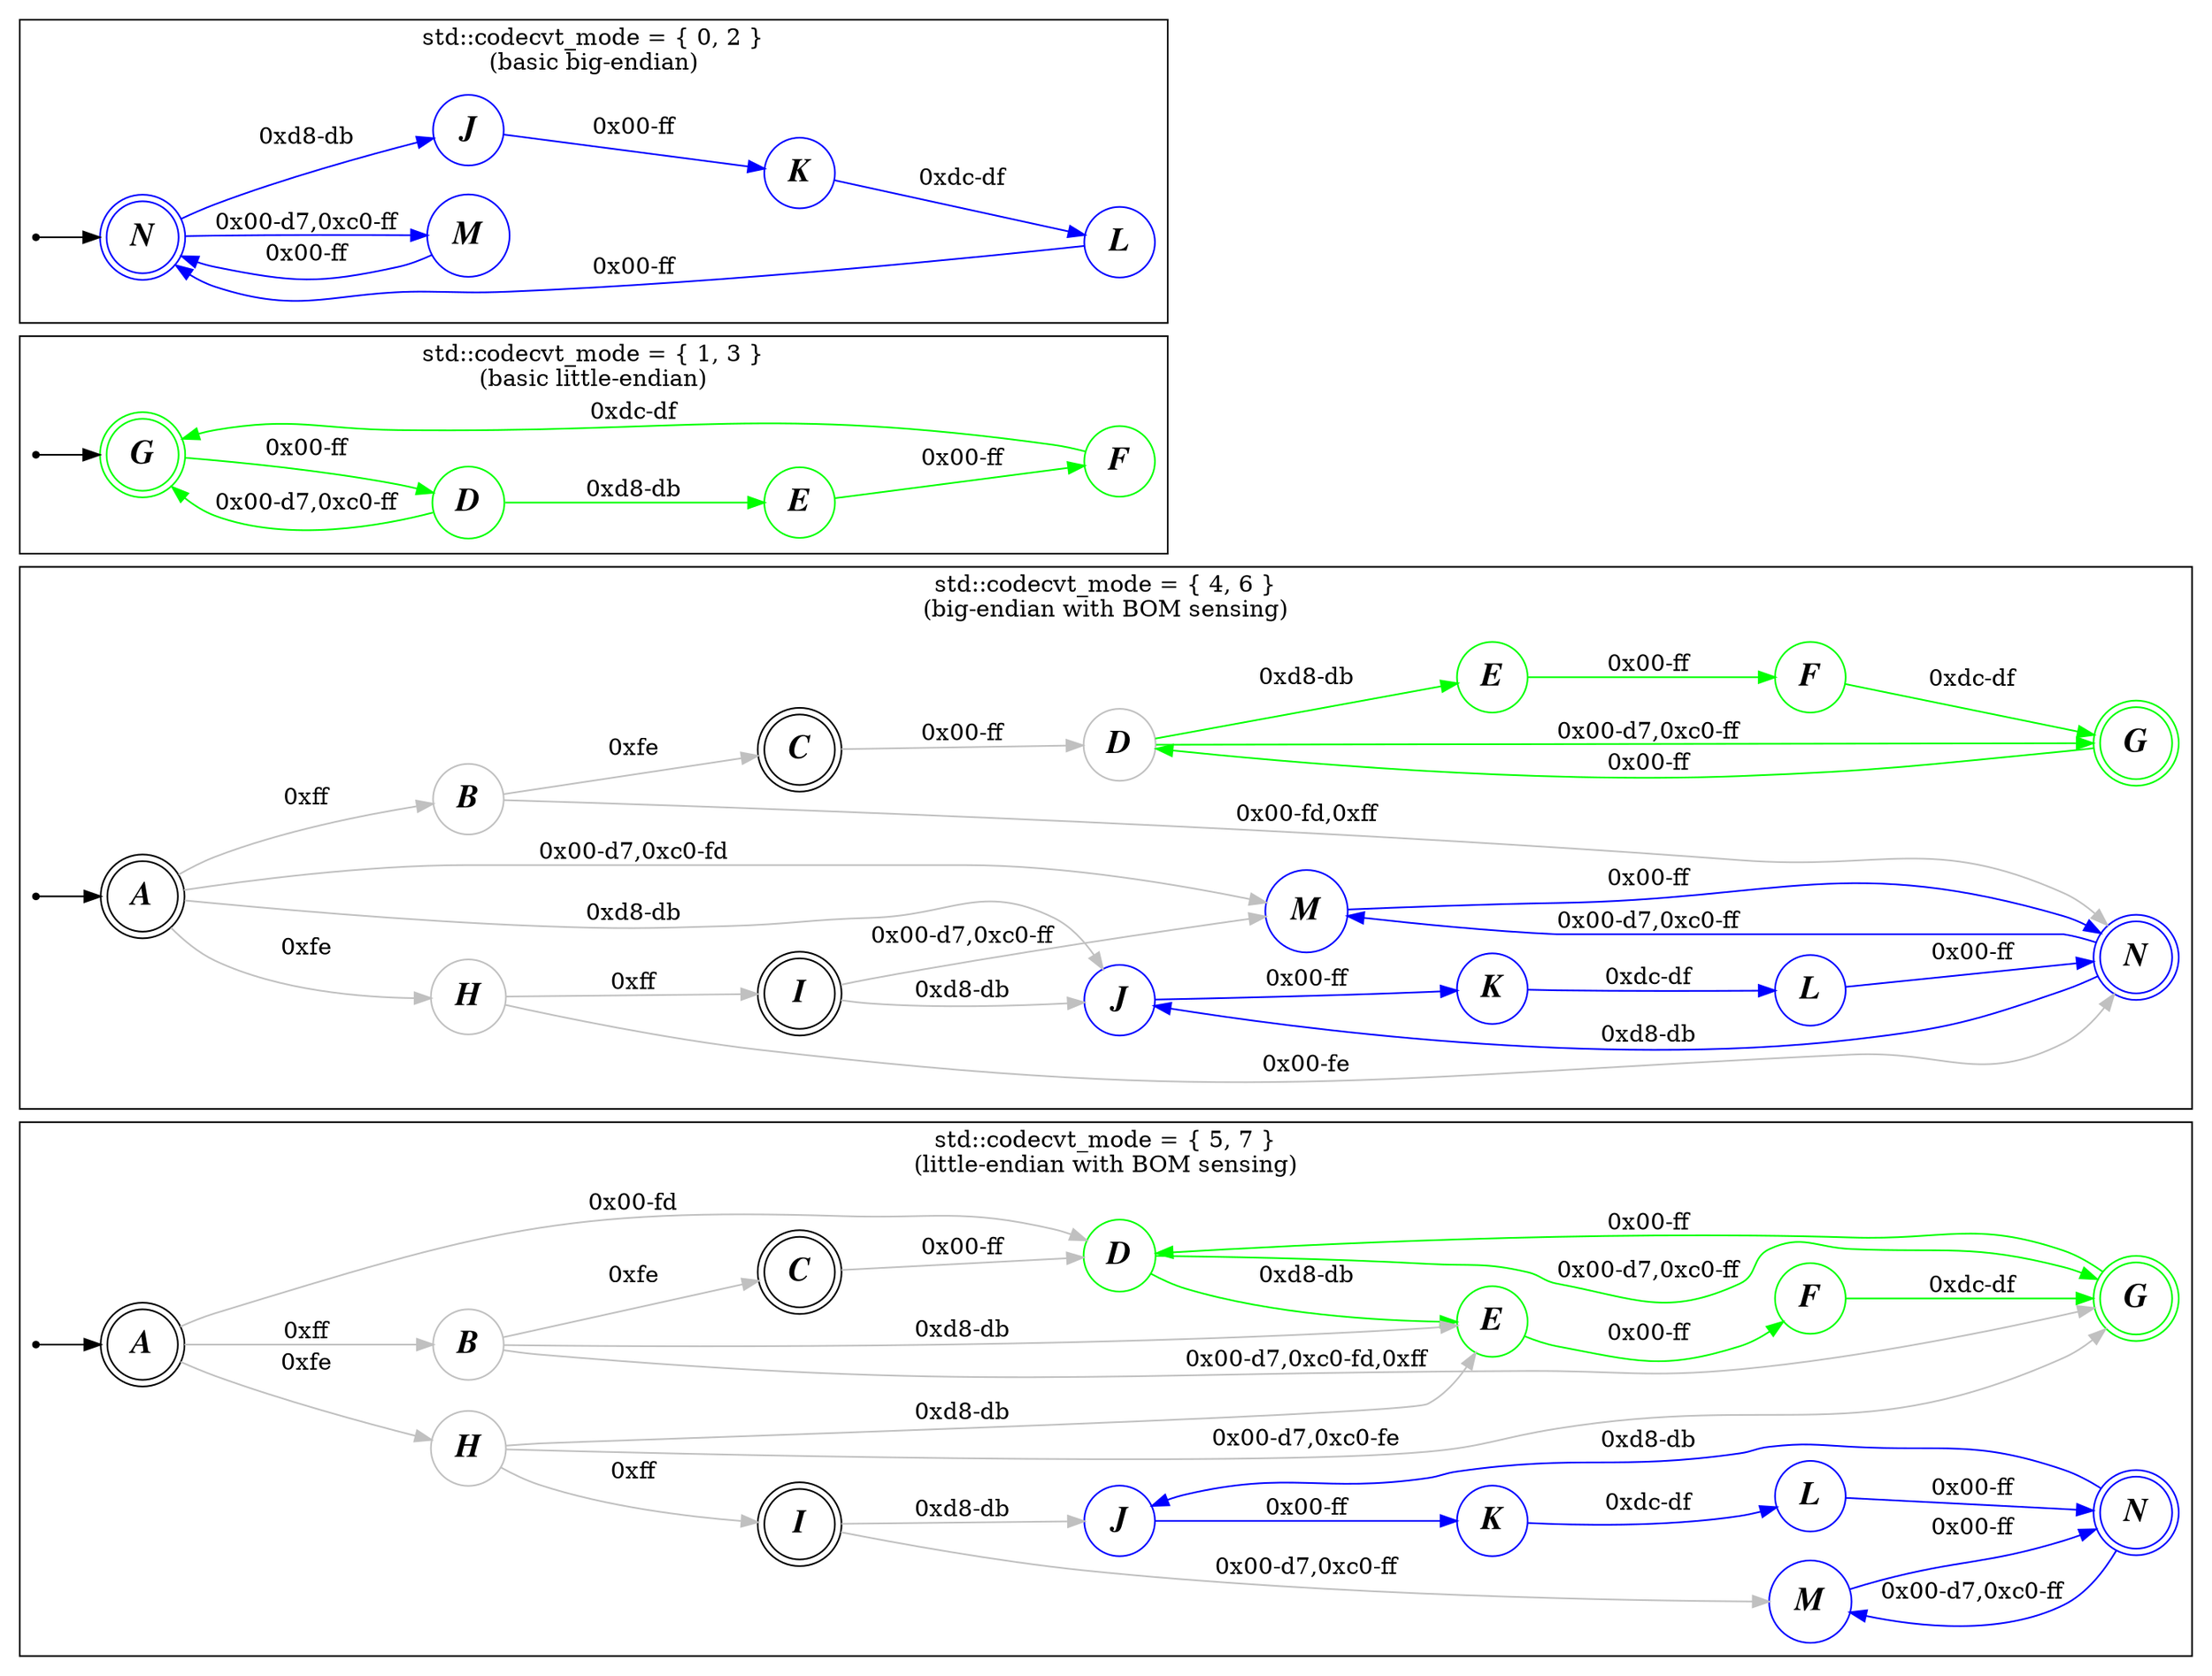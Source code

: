 digraph Input {
	rankdir="LR"
	node [shape=circle,fontname="times bold italic",fontsize=20]
//	edge [fontname=courier]

	Initial2 [shape=point]
	subgraph cluster_two {
		label="std::codecvt_mode = { 5, 7 }\n(little-endian with BOM sensing)"

		Initial2 -> A2

		A2 [peripheries=2]
		I2 [peripheries=2]
		C2 [peripheries=2]
		subgraph big_endian {
			node [color="blue"]
			edge [color="blue"]
			J2 -> K2 [label="0x00-ff"]
			K2 -> L2 [label="0xdc-df"]
			L2 -> N2 [label="0x00-ff"]
			N2 -> M2 [label="0x00-d7,0xc0-ff"]
			N2 -> J2 [label="0xd8-db"]
			M2 -> N2 [label="0x00-ff"]

			J2 [label="J"]
			K2 [label="K"]
			L2 [label="L"]
			M2 [label="M"]
			N2 [label="N",peripheries=2]
		}

		subgraph little_endian {
			node [color="green"]
			edge [color="green"]
			D2 -> G2 [label="0x00-d7,0xc0-ff"]
			D2 -> E2 [label="0xd8-db"]
			E2 -> F2 [label="0x00-ff"]
			F2 -> G2 [label="0xdc-df"]
			G2 -> D2 [label="0x00-ff"]

			D2 [label="D"]
			E2 [label="E"]
			F2 [label="F"]
			G2 [label="G",peripheries=2]
		}

		subgraph BOM {
			edge [color="gray"]
			node [color="gray"]
			A2 -> D2 [label="0x00-fd"]
			A2 -> H2 [label="0xfe"]
			A2 -> B2 [label="0xff"]

			B2 -> G2 [label="0x00-d7,0xc0-fd,0xff"]
			B2 -> C2 [label="0xfe"]
			B2 -> E2 [label="0xd8-db"]

			C2 -> D2 [label="0x00-ff"]

			H2 -> I2 [label="0xff"]
			H2 -> G2 [label="0x00-d7,0xc0-fe"]
			H2 -> E2 [label="0xd8-db"]

			I2 -> M2 [label="0x00-d7,0xc0-ff"]
			I2 -> J2 [label="0xd8-db"]

			A2 [label="A"]
			B2 [label="B"]
			C2 [label="C"]
			H2 [label="H"]
			I2 [label="I"]
		}

		{ rank=max G2; N2; }
	}

	Initial1 [shape=point]
	subgraph cluster_one {
		label="std::codecvt_mode = { 4, 6 }\n(big-endian with BOM sensing)"

		A1 [peripheries=2]
		C1 [peripheries=2]
		I1 [peripheries=2]

		Initial1 -> A1

		subgraph BOM {
			edge [color="gray"]
			node [color="gray"]
			A1 -> B1 [label="0xff"]
			A1 -> H1 [label="0xfe"]
			A1 -> M1 [label="0x00-d7,0xc0-fd"]
			A1 -> J1 [label="0xd8-db"]

			B1 -> N1 [label="0x00-fd,0xff"]
			B1 -> C1 [label="0xfe"]
			C1 -> D1 [label="0x00-ff"]

			H1 -> I1 [label="0xff"]
			H1 -> N1 [label="0x00-fe"]
			I1 -> M1 [label="0x00-d7,0xc0-ff"]
			I1 -> J1 [label="0xd8-db"]

			A1 [label="A"]
			B1 [label="B"]
			C1 [label="C"]
			H1 [label="H"]
			I1 [label="I"]
		}
		subgraph little_endian {
			node [color="green"]
			edge [color="green"]
			D1 -> G1 [label="0x00-d7,0xc0-ff"]
			D1 -> E1 [label="0xd8-db"]
			E1 -> F1 [label="0x00-ff"]
			F1 -> G1 [label="0xdc-df"]
			G1 -> D1 [label="0x00-ff"]

			D1 [label="D"]
			E1 [label="E"]
			F1 [label="F"]
			G1 [label="G",peripheries=2]
		}

		subgraph big_endian {
			node [color="blue"]
			edge [color="blue"]
			J1 -> K1 [label="0x00-ff"]
			K1 -> L1 [label="0xdc-df"]
			L1 -> N1 [label="0x00-ff"]
			M1 -> N1 [label="0x00-ff"]
			N1 -> M1 [label="0x00-d7,0xc0-ff"]
			N1 -> J1 [label="0xd8-db"]

			J1 [label="J",color=blue]
			K1 [label="K",color=blue]
			L1 [label="L",color=blue]
			M1 [label="M",color=blue]
			N1 [label="N",peripheries=2,color=blue]
		}


		{ rank=max G1; N1; }
	}

	Initial4 [shape=point]
	subgraph cluster_four {
		label="std::codecvt_mode = { 1, 3 }\n(basic little-endian)"

		Initial4 -> G4

		subgraph little_endian {
			node [color="green"]
			edge [color="green"]
			G4 -> D4 [label="0x00-ff"]
			D4 -> G4 [label="0x00-d7,0xc0-ff"]
			D4 -> E4 [label="0xd8-db"]
			E4 -> F4 [label="0x00-ff"]
			F4 -> G4 [label="0xdc-df"]

			D4 [label="D"]
			E4 [label="E"]
			F4 [label="F"]
			G4 [label="G",color=green,peripheries=2]
		}
	}

	Initial3 [shape=point]
	subgraph cluster_three {
		label="std::codecvt_mode = { 0, 2 }\n(basic big-endian)"

		Initial3 -> N3

		subgraph big_endian {
			node [color="blue"]
			edge [color="blue"]
			N3 -> M3 [label="0x00-d7,0xc0-ff"]
			M3 -> N3 [label="0x00-ff"]
			N3 -> J3 [label="0xd8-db"]
			J3 -> K3 [label="0x00-ff"]
			K3 -> L3 [label="0xdc-df"]
			L3 -> N3 [label="0x00-ff"]

			J3 [label="J"]
			K3 [label="K"]
			L3 [label="L"]
			M3 [label="M"]
			N3 [label="N",color=blue,peripheries=2]
		}

		//{ rank=max N3; }
	}

}
